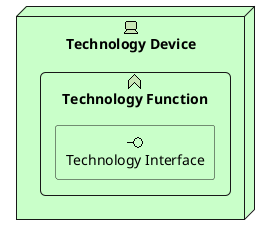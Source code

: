 {
  "sha1": "12ktn3mns193hd1oo4zaf0d17djjwog",
  "insertion": {
    "when": "2024-05-30T20:48:19.542Z",
    "url": "http://forum.plantuml.net/9525/archimate-using-a-node-for-technology-device",
    "user": "plantuml@gmail.com"
  }
}
@startuml
skinparam rectangle {
    Shadowing False
}

skinparam node {
    Shadowing False
    StereotypeAlignment right
}

skinparam rectangle<<behavioural>> {
    RoundCorner 10

}

node "Technology Device" as TDevice <<$archimate/technology-device>> #TECHNOLOGY {

rectangle "Technology Function" as TFunction <<$archimate/technology-function>> <<behavioural>> #TECHNOLOGY {
rectangle "Technology Interface" as TInterface <<$archimate/interface>> #TECHNOLOGY
}
}
@enduml
